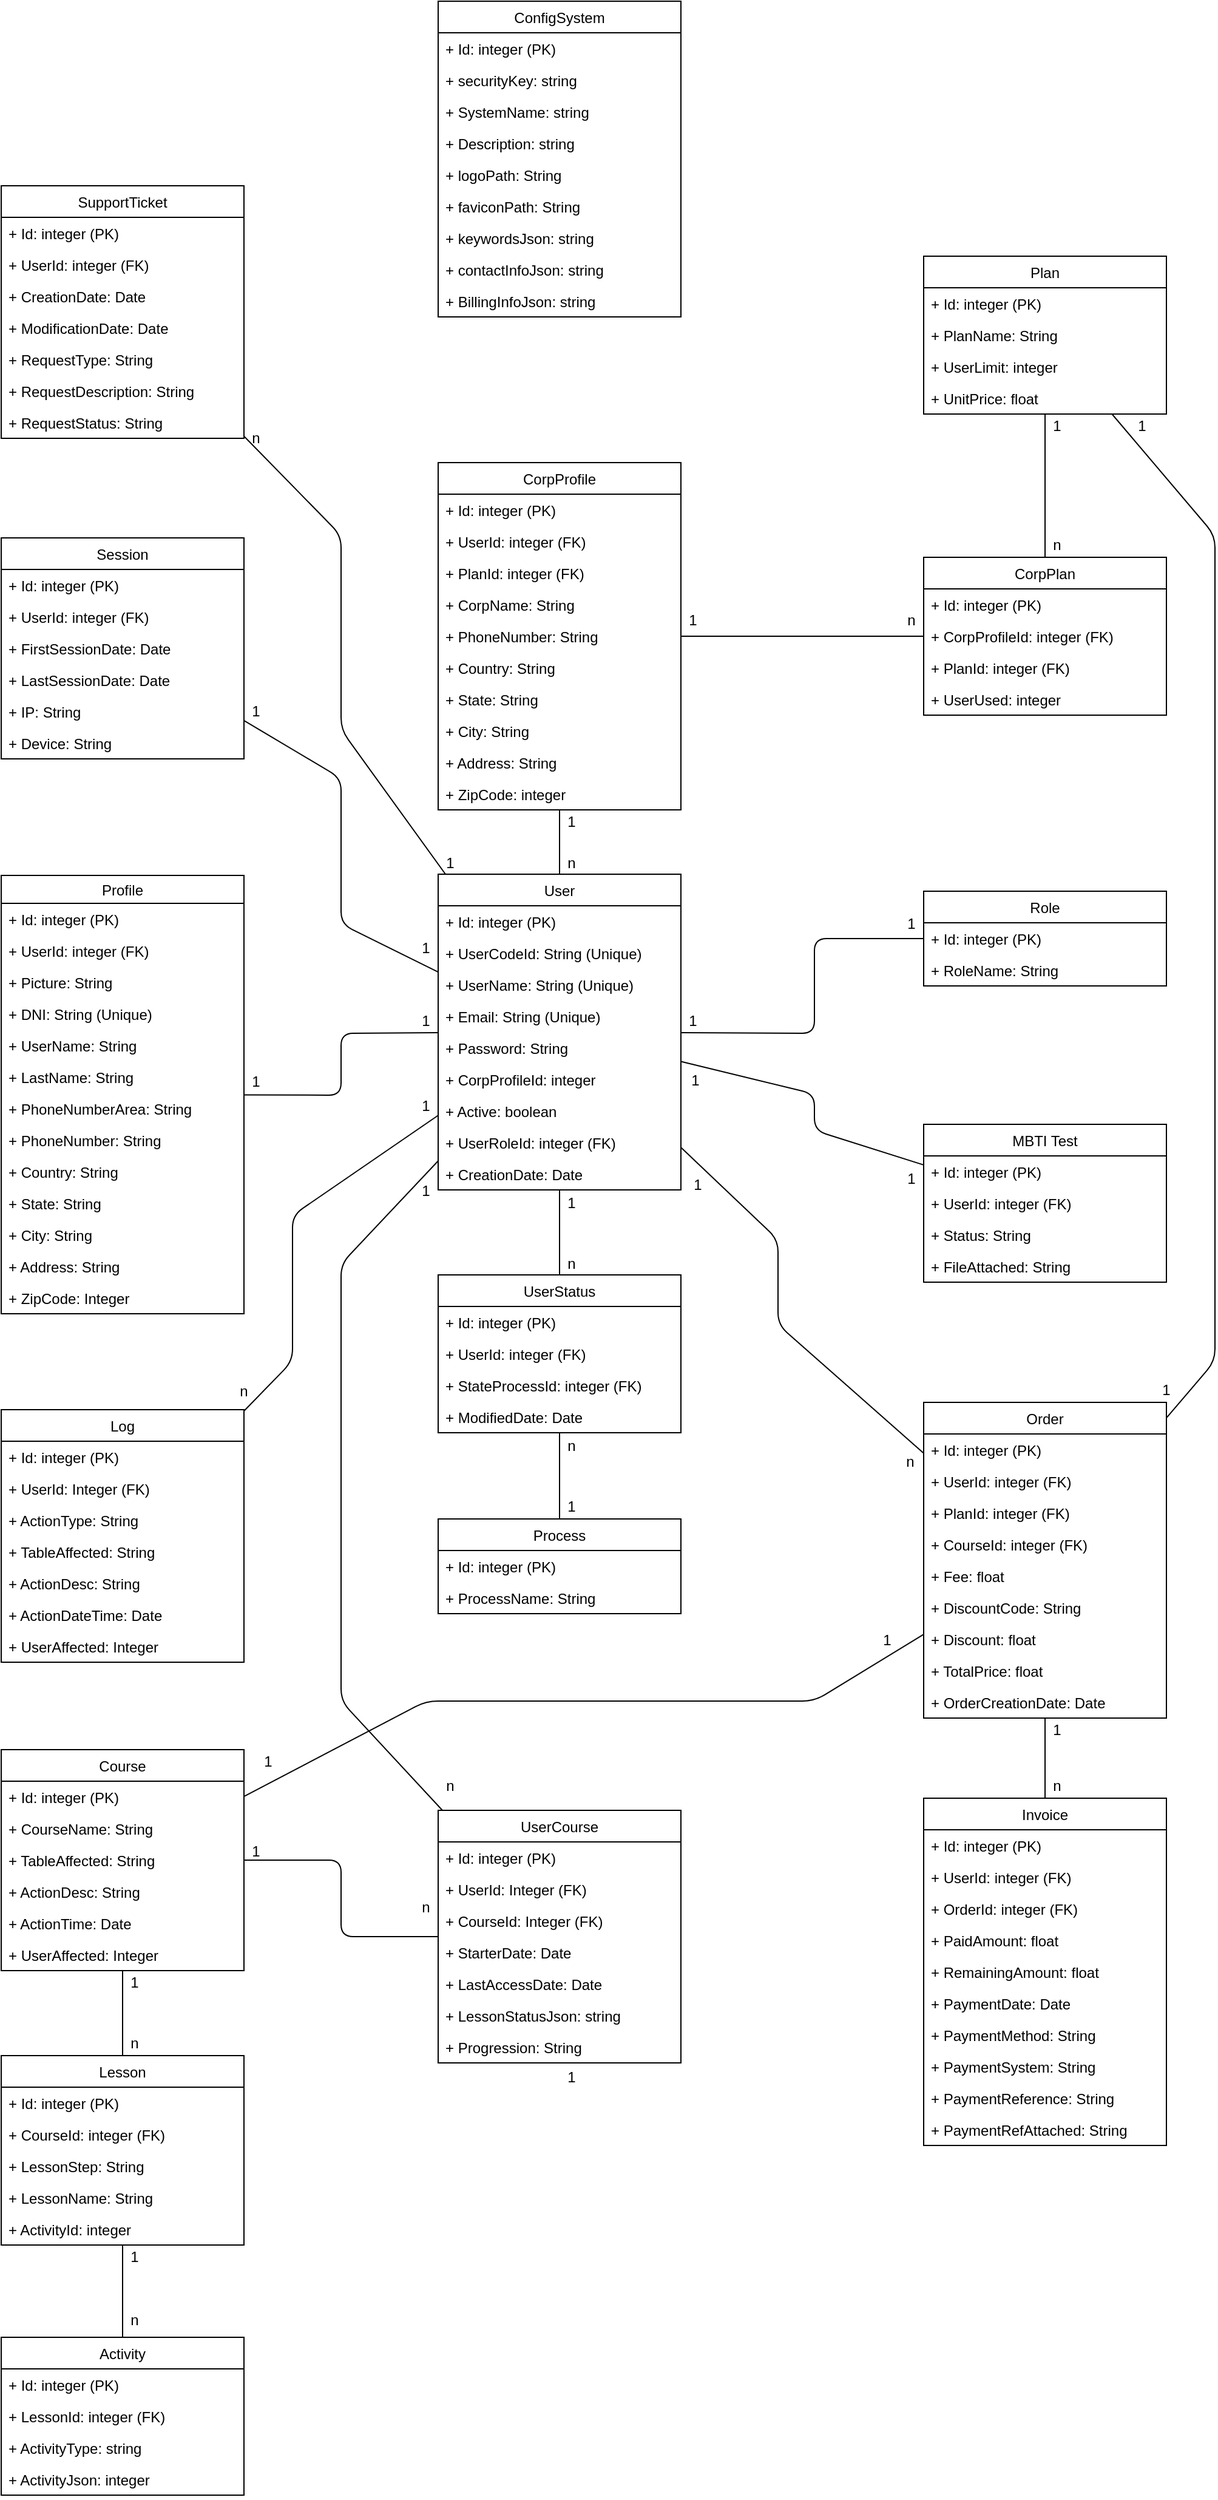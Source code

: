 <mxfile>
    <diagram id="F33J24JYLbtA_SEyUaIL" name="Página-1">
        <mxGraphModel dx="898" dy="1501" grid="1" gridSize="10" guides="1" tooltips="1" connect="1" arrows="1" fold="1" page="1" pageScale="1" pageWidth="1100" pageHeight="850" math="0" shadow="0">
            <root>
                <mxCell id="0"/>
                <mxCell id="1" parent="0"/>
                <mxCell id="110" style="edgeStyle=none;html=1;endArrow=none;endFill=0;" edge="1" parent="1" source="2" target="22">
                    <mxGeometry relative="1" as="geometry">
                        <Array as="points">
                            <mxPoint x="360" y="261"/>
                            <mxPoint x="360" y="210"/>
                        </Array>
                    </mxGeometry>
                </mxCell>
                <mxCell id="2" value="Profile" style="swimlane;fontStyle=0;childLayout=stackLayout;horizontal=1;startSize=23;horizontalStack=0;resizeParent=1;resizeParentMax=0;resizeLast=0;collapsible=1;marginBottom=0;fillColor=#FFFFFF;" vertex="1" parent="1">
                    <mxGeometry x="80" y="80" width="200" height="361" as="geometry"/>
                </mxCell>
                <mxCell id="3" value="+ Id: integer (PK)" style="text;strokeColor=none;fillColor=none;align=left;verticalAlign=top;spacingLeft=4;spacingRight=4;overflow=hidden;rotatable=0;points=[[0,0.5],[1,0.5]];portConstraint=eastwest;" vertex="1" parent="2">
                    <mxGeometry y="23" width="200" height="26" as="geometry"/>
                </mxCell>
                <mxCell id="4" value="+ UserId: integer (FK)" style="text;strokeColor=none;fillColor=none;align=left;verticalAlign=top;spacingLeft=4;spacingRight=4;overflow=hidden;rotatable=0;points=[[0,0.5],[1,0.5]];portConstraint=eastwest;" vertex="1" parent="2">
                    <mxGeometry y="49" width="200" height="26" as="geometry"/>
                </mxCell>
                <mxCell id="36" value="+ Picture: String" style="text;strokeColor=none;fillColor=none;align=left;verticalAlign=top;spacingLeft=4;spacingRight=4;overflow=hidden;rotatable=0;points=[[0,0.5],[1,0.5]];portConstraint=eastwest;" vertex="1" parent="2">
                    <mxGeometry y="75" width="200" height="26" as="geometry"/>
                </mxCell>
                <mxCell id="19" value="+ DNI: String (Unique)" style="text;strokeColor=none;fillColor=none;align=left;verticalAlign=top;spacingLeft=4;spacingRight=4;overflow=hidden;rotatable=0;points=[[0,0.5],[1,0.5]];portConstraint=eastwest;" vertex="1" parent="2">
                    <mxGeometry y="101" width="200" height="26" as="geometry"/>
                </mxCell>
                <mxCell id="16" value="+ UserName: String" style="text;strokeColor=none;fillColor=none;align=left;verticalAlign=top;spacingLeft=4;spacingRight=4;overflow=hidden;rotatable=0;points=[[0,0.5],[1,0.5]];portConstraint=eastwest;" vertex="1" parent="2">
                    <mxGeometry y="127" width="200" height="26" as="geometry"/>
                </mxCell>
                <mxCell id="18" value="+ LastName: String" style="text;strokeColor=none;fillColor=none;align=left;verticalAlign=top;spacingLeft=4;spacingRight=4;overflow=hidden;rotatable=0;points=[[0,0.5],[1,0.5]];portConstraint=eastwest;" vertex="1" parent="2">
                    <mxGeometry y="153" width="200" height="26" as="geometry"/>
                </mxCell>
                <mxCell id="108" value="+ PhoneNumberArea: String" style="text;strokeColor=none;fillColor=none;align=left;verticalAlign=top;spacingLeft=4;spacingRight=4;overflow=hidden;rotatable=0;points=[[0,0.5],[1,0.5]];portConstraint=eastwest;" vertex="1" parent="2">
                    <mxGeometry y="179" width="200" height="26" as="geometry"/>
                </mxCell>
                <mxCell id="20" value="+ PhoneNumber: String" style="text;strokeColor=none;fillColor=none;align=left;verticalAlign=top;spacingLeft=4;spacingRight=4;overflow=hidden;rotatable=0;points=[[0,0.5],[1,0.5]];portConstraint=eastwest;" vertex="1" parent="2">
                    <mxGeometry y="205" width="200" height="26" as="geometry"/>
                </mxCell>
                <mxCell id="21" value="+ Country: String" style="text;strokeColor=none;fillColor=none;align=left;verticalAlign=top;spacingLeft=4;spacingRight=4;overflow=hidden;rotatable=0;points=[[0,0.5],[1,0.5]];portConstraint=eastwest;" vertex="1" parent="2">
                    <mxGeometry y="231" width="200" height="26" as="geometry"/>
                </mxCell>
                <mxCell id="17" value="+ State: String" style="text;strokeColor=none;fillColor=none;align=left;verticalAlign=top;spacingLeft=4;spacingRight=4;overflow=hidden;rotatable=0;points=[[0,0.5],[1,0.5]];portConstraint=eastwest;" vertex="1" parent="2">
                    <mxGeometry y="257" width="200" height="26" as="geometry"/>
                </mxCell>
                <mxCell id="14" value="+ City: String" style="text;strokeColor=none;fillColor=none;align=left;verticalAlign=top;spacingLeft=4;spacingRight=4;overflow=hidden;rotatable=0;points=[[0,0.5],[1,0.5]];portConstraint=eastwest;" vertex="1" parent="2">
                    <mxGeometry y="283" width="200" height="26" as="geometry"/>
                </mxCell>
                <mxCell id="15" value="+ Address: String" style="text;strokeColor=none;fillColor=none;align=left;verticalAlign=top;spacingLeft=4;spacingRight=4;overflow=hidden;rotatable=0;points=[[0,0.5],[1,0.5]];portConstraint=eastwest;" vertex="1" parent="2">
                    <mxGeometry y="309" width="200" height="26" as="geometry"/>
                </mxCell>
                <mxCell id="5" value="+ ZipCode: Integer" style="text;strokeColor=none;fillColor=none;align=left;verticalAlign=top;spacingLeft=4;spacingRight=4;overflow=hidden;rotatable=0;points=[[0,0.5],[1,0.5]];portConstraint=eastwest;" vertex="1" parent="2">
                    <mxGeometry y="335" width="200" height="26" as="geometry"/>
                </mxCell>
                <mxCell id="111" style="edgeStyle=none;html=1;endArrow=none;endFill=0;" edge="1" parent="1" source="22" target="70">
                    <mxGeometry relative="1" as="geometry">
                        <mxPoint x="840" y="132" as="targetPoint"/>
                        <Array as="points">
                            <mxPoint x="750" y="210"/>
                            <mxPoint x="750" y="132"/>
                        </Array>
                    </mxGeometry>
                </mxCell>
                <mxCell id="113" style="edgeStyle=none;html=1;endArrow=none;endFill=0;" edge="1" parent="1" source="22" target="43">
                    <mxGeometry relative="1" as="geometry"/>
                </mxCell>
                <mxCell id="115" style="edgeStyle=none;html=1;endArrow=none;endFill=0;" edge="1" parent="1" source="22" target="101">
                    <mxGeometry relative="1" as="geometry">
                        <Array as="points">
                            <mxPoint x="360" y="400"/>
                            <mxPoint x="360" y="760"/>
                        </Array>
                    </mxGeometry>
                </mxCell>
                <mxCell id="171" style="edgeStyle=none;html=1;endArrow=none;endFill=0;" edge="1" parent="1" source="22" target="145">
                    <mxGeometry relative="1" as="geometry"/>
                </mxCell>
                <mxCell id="323" style="edgeStyle=none;html=1;endArrow=none;endFill=0;" edge="1" parent="1" source="22" target="308">
                    <mxGeometry relative="1" as="geometry">
                        <Array as="points">
                            <mxPoint x="360" y="-40"/>
                            <mxPoint x="360" y="-200"/>
                        </Array>
                    </mxGeometry>
                </mxCell>
                <mxCell id="22" value="User" style="swimlane;fontStyle=0;childLayout=stackLayout;horizontal=1;startSize=26;horizontalStack=0;resizeParent=1;resizeParentMax=0;resizeLast=0;collapsible=1;marginBottom=0;fillColor=#FFFFFF;" vertex="1" parent="1">
                    <mxGeometry x="440" y="79" width="200" height="260" as="geometry">
                        <mxRectangle x="130" y="80" width="60" height="26" as="alternateBounds"/>
                    </mxGeometry>
                </mxCell>
                <mxCell id="23" value="+ Id: integer (PK)" style="text;strokeColor=none;fillColor=none;align=left;verticalAlign=top;spacingLeft=4;spacingRight=4;overflow=hidden;rotatable=0;points=[[0,0.5],[1,0.5]];portConstraint=eastwest;" vertex="1" parent="22">
                    <mxGeometry y="26" width="200" height="26" as="geometry"/>
                </mxCell>
                <mxCell id="24" value="+ UserCodeId: String (Unique)" style="text;strokeColor=none;fillColor=none;align=left;verticalAlign=top;spacingLeft=4;spacingRight=4;overflow=hidden;rotatable=0;points=[[0,0.5],[1,0.5]];portConstraint=eastwest;" vertex="1" parent="22">
                    <mxGeometry y="52" width="200" height="26" as="geometry"/>
                </mxCell>
                <mxCell id="25" value="+ UserName: String (Unique)" style="text;strokeColor=none;fillColor=none;align=left;verticalAlign=top;spacingLeft=4;spacingRight=4;overflow=hidden;rotatable=0;points=[[0,0.5],[1,0.5]];portConstraint=eastwest;" vertex="1" parent="22">
                    <mxGeometry y="78" width="200" height="26" as="geometry"/>
                </mxCell>
                <mxCell id="27" value="+ Email: String (Unique)" style="text;strokeColor=none;fillColor=none;align=left;verticalAlign=top;spacingLeft=4;spacingRight=4;overflow=hidden;rotatable=0;points=[[0,0.5],[1,0.5]];portConstraint=eastwest;" vertex="1" parent="22">
                    <mxGeometry y="104" width="200" height="26" as="geometry"/>
                </mxCell>
                <mxCell id="26" value="+ Password: String" style="text;strokeColor=none;fillColor=none;align=left;verticalAlign=top;spacingLeft=4;spacingRight=4;overflow=hidden;rotatable=0;points=[[0,0.5],[1,0.5]];portConstraint=eastwest;" vertex="1" parent="22">
                    <mxGeometry y="130" width="200" height="26" as="geometry"/>
                </mxCell>
                <mxCell id="75" value="+ CorpProfileId: integer" style="text;strokeColor=none;fillColor=none;align=left;verticalAlign=top;spacingLeft=4;spacingRight=4;overflow=hidden;rotatable=0;points=[[0,0.5],[1,0.5]];portConstraint=eastwest;" vertex="1" parent="22">
                    <mxGeometry y="156" width="200" height="26" as="geometry"/>
                </mxCell>
                <mxCell id="199" value="+ Active: boolean" style="text;strokeColor=none;fillColor=none;align=left;verticalAlign=top;spacingLeft=4;spacingRight=4;overflow=hidden;rotatable=0;points=[[0,0.5],[1,0.5]];portConstraint=eastwest;" vertex="1" parent="22">
                    <mxGeometry y="182" width="200" height="26" as="geometry"/>
                </mxCell>
                <mxCell id="124" value="+ UserRoleId: integer (FK)" style="text;strokeColor=none;fillColor=none;align=left;verticalAlign=top;spacingLeft=4;spacingRight=4;overflow=hidden;rotatable=0;points=[[0,0.5],[1,0.5]];portConstraint=eastwest;" vertex="1" parent="22">
                    <mxGeometry y="208" width="200" height="26" as="geometry"/>
                </mxCell>
                <mxCell id="109" value="+ CreationDate: Date" style="text;strokeColor=none;fillColor=none;align=left;verticalAlign=top;spacingLeft=4;spacingRight=4;overflow=hidden;rotatable=0;points=[[0,0.5],[1,0.5]];portConstraint=eastwest;" vertex="1" parent="22">
                    <mxGeometry y="234" width="200" height="26" as="geometry"/>
                </mxCell>
                <mxCell id="135" style="edgeStyle=none;html=1;endArrow=none;endFill=0;" edge="1" parent="1" source="37" target="22">
                    <mxGeometry relative="1" as="geometry">
                        <Array as="points">
                            <mxPoint x="720" y="450"/>
                            <mxPoint x="720" y="380"/>
                        </Array>
                    </mxGeometry>
                </mxCell>
                <mxCell id="206" style="edgeStyle=none;html=1;endArrow=none;endFill=0;" edge="1" parent="1" source="37" target="85">
                    <mxGeometry relative="1" as="geometry">
                        <Array as="points">
                            <mxPoint x="750" y="760"/>
                            <mxPoint x="430" y="760"/>
                        </Array>
                    </mxGeometry>
                </mxCell>
                <mxCell id="207" style="edgeStyle=none;html=1;endArrow=none;endFill=0;" edge="1" parent="1" source="37" target="177">
                    <mxGeometry relative="1" as="geometry">
                        <Array as="points">
                            <mxPoint x="1080" y="480"/>
                            <mxPoint x="1080" y="-200"/>
                        </Array>
                    </mxGeometry>
                </mxCell>
                <mxCell id="222" style="edgeStyle=none;html=1;endArrow=none;endFill=0;" edge="1" parent="1" source="37" target="212">
                    <mxGeometry relative="1" as="geometry"/>
                </mxCell>
                <mxCell id="37" value="Order" style="swimlane;fontStyle=0;childLayout=stackLayout;horizontal=1;startSize=26;horizontalStack=0;resizeParent=1;resizeParentMax=0;resizeLast=0;collapsible=1;marginBottom=0;fillColor=#FFFFFF;" vertex="1" parent="1">
                    <mxGeometry x="840" y="514" width="200" height="260" as="geometry">
                        <mxRectangle x="130" y="80" width="60" height="26" as="alternateBounds"/>
                    </mxGeometry>
                </mxCell>
                <mxCell id="38" value="+ Id: integer (PK)" style="text;strokeColor=none;fillColor=none;align=left;verticalAlign=top;spacingLeft=4;spacingRight=4;overflow=hidden;rotatable=0;points=[[0,0.5],[1,0.5]];portConstraint=eastwest;" vertex="1" parent="37">
                    <mxGeometry y="26" width="200" height="26" as="geometry"/>
                </mxCell>
                <mxCell id="39" value="+ UserId: integer (FK)" style="text;strokeColor=none;fillColor=none;align=left;verticalAlign=top;spacingLeft=4;spacingRight=4;overflow=hidden;rotatable=0;points=[[0,0.5],[1,0.5]];portConstraint=eastwest;" vertex="1" parent="37">
                    <mxGeometry y="52" width="200" height="26" as="geometry"/>
                </mxCell>
                <mxCell id="40" value="+ PlanId: integer (FK)" style="text;strokeColor=none;fillColor=none;align=left;verticalAlign=top;spacingLeft=4;spacingRight=4;overflow=hidden;rotatable=0;points=[[0,0.5],[1,0.5]];portConstraint=eastwest;" vertex="1" parent="37">
                    <mxGeometry y="78" width="200" height="26" as="geometry"/>
                </mxCell>
                <mxCell id="205" value="+ CourseId: integer (FK)" style="text;strokeColor=none;fillColor=none;align=left;verticalAlign=top;spacingLeft=4;spacingRight=4;overflow=hidden;rotatable=0;points=[[0,0.5],[1,0.5]];portConstraint=eastwest;" vertex="1" parent="37">
                    <mxGeometry y="104" width="200" height="26" as="geometry"/>
                </mxCell>
                <mxCell id="204" value="+ Fee: float" style="text;strokeColor=none;fillColor=none;align=left;verticalAlign=top;spacingLeft=4;spacingRight=4;overflow=hidden;rotatable=0;points=[[0,0.5],[1,0.5]];portConstraint=eastwest;" vertex="1" parent="37">
                    <mxGeometry y="130" width="200" height="26" as="geometry"/>
                </mxCell>
                <mxCell id="42" value="+ DiscountCode: String" style="text;strokeColor=none;fillColor=none;align=left;verticalAlign=top;spacingLeft=4;spacingRight=4;overflow=hidden;rotatable=0;points=[[0,0.5],[1,0.5]];portConstraint=eastwest;" vertex="1" parent="37">
                    <mxGeometry y="156" width="200" height="26" as="geometry"/>
                </mxCell>
                <mxCell id="203" value="+ Discount: float" style="text;strokeColor=none;fillColor=none;align=left;verticalAlign=top;spacingLeft=4;spacingRight=4;overflow=hidden;rotatable=0;points=[[0,0.5],[1,0.5]];portConstraint=eastwest;" vertex="1" parent="37">
                    <mxGeometry y="182" width="200" height="26" as="geometry"/>
                </mxCell>
                <mxCell id="223" value="+ TotalPrice: float" style="text;strokeColor=none;fillColor=none;align=left;verticalAlign=top;spacingLeft=4;spacingRight=4;overflow=hidden;rotatable=0;points=[[0,0.5],[1,0.5]];portConstraint=eastwest;" vertex="1" parent="37">
                    <mxGeometry y="208" width="200" height="26" as="geometry"/>
                </mxCell>
                <mxCell id="200" value="+ OrderCreationDate: Date" style="text;strokeColor=none;fillColor=none;align=left;verticalAlign=top;spacingLeft=4;spacingRight=4;overflow=hidden;rotatable=0;points=[[0,0.5],[1,0.5]];portConstraint=eastwest;" vertex="1" parent="37">
                    <mxGeometry y="234" width="200" height="26" as="geometry"/>
                </mxCell>
                <mxCell id="114" style="edgeStyle=none;html=1;endArrow=none;endFill=0;" edge="1" parent="1" source="43" target="49">
                    <mxGeometry relative="1" as="geometry"/>
                </mxCell>
                <mxCell id="43" value="UserStatus" style="swimlane;fontStyle=0;childLayout=stackLayout;horizontal=1;startSize=26;horizontalStack=0;resizeParent=1;resizeParentMax=0;resizeLast=0;collapsible=1;marginBottom=0;fillColor=#FFFFFF;" vertex="1" parent="1">
                    <mxGeometry x="440" y="409" width="200" height="130" as="geometry">
                        <mxRectangle x="130" y="80" width="60" height="26" as="alternateBounds"/>
                    </mxGeometry>
                </mxCell>
                <mxCell id="44" value="+ Id: integer (PK)" style="text;strokeColor=none;fillColor=none;align=left;verticalAlign=top;spacingLeft=4;spacingRight=4;overflow=hidden;rotatable=0;points=[[0,0.5],[1,0.5]];portConstraint=eastwest;" vertex="1" parent="43">
                    <mxGeometry y="26" width="200" height="26" as="geometry"/>
                </mxCell>
                <mxCell id="45" value="+ UserId: integer (FK)" style="text;strokeColor=none;fillColor=none;align=left;verticalAlign=top;spacingLeft=4;spacingRight=4;overflow=hidden;rotatable=0;points=[[0,0.5],[1,0.5]];portConstraint=eastwest;" vertex="1" parent="43">
                    <mxGeometry y="52" width="200" height="26" as="geometry"/>
                </mxCell>
                <mxCell id="46" value="+ StateProcessId: integer (FK)" style="text;strokeColor=none;fillColor=none;align=left;verticalAlign=top;spacingLeft=4;spacingRight=4;overflow=hidden;rotatable=0;points=[[0,0.5],[1,0.5]];portConstraint=eastwest;" vertex="1" parent="43">
                    <mxGeometry y="78" width="200" height="26" as="geometry"/>
                </mxCell>
                <mxCell id="84" value="+ ModifiedDate: Date" style="text;strokeColor=none;fillColor=none;align=left;verticalAlign=top;spacingLeft=4;spacingRight=4;overflow=hidden;rotatable=0;points=[[0,0.5],[1,0.5]];portConstraint=eastwest;" vertex="1" parent="43">
                    <mxGeometry y="104" width="200" height="26" as="geometry"/>
                </mxCell>
                <mxCell id="49" value="Process" style="swimlane;fontStyle=0;childLayout=stackLayout;horizontal=1;startSize=26;horizontalStack=0;resizeParent=1;resizeParentMax=0;resizeLast=0;collapsible=1;marginBottom=0;fillColor=#FFFFFF;" vertex="1" parent="1">
                    <mxGeometry x="440" y="610" width="200" height="78" as="geometry">
                        <mxRectangle x="130" y="80" width="60" height="26" as="alternateBounds"/>
                    </mxGeometry>
                </mxCell>
                <mxCell id="50" value="+ Id: integer (PK)" style="text;strokeColor=none;fillColor=none;align=left;verticalAlign=top;spacingLeft=4;spacingRight=4;overflow=hidden;rotatable=0;points=[[0,0.5],[1,0.5]];portConstraint=eastwest;" vertex="1" parent="49">
                    <mxGeometry y="26" width="200" height="26" as="geometry"/>
                </mxCell>
                <mxCell id="51" value="+ ProcessName: String" style="text;strokeColor=none;fillColor=none;align=left;verticalAlign=top;spacingLeft=4;spacingRight=4;overflow=hidden;rotatable=0;points=[[0,0.5],[1,0.5]];portConstraint=eastwest;" vertex="1" parent="49">
                    <mxGeometry y="52" width="200" height="26" as="geometry"/>
                </mxCell>
                <mxCell id="138" style="edgeStyle=none;html=1;endArrow=none;endFill=0;" edge="1" parent="1" source="55" target="22">
                    <mxGeometry relative="1" as="geometry">
                        <Array as="points">
                            <mxPoint x="750" y="290"/>
                            <mxPoint x="750" y="260"/>
                        </Array>
                    </mxGeometry>
                </mxCell>
                <mxCell id="55" value="MBTI Test" style="swimlane;fontStyle=0;childLayout=stackLayout;horizontal=1;startSize=26;horizontalStack=0;resizeParent=1;resizeParentMax=0;resizeLast=0;collapsible=1;marginBottom=0;fillColor=#FFFFFF;" vertex="1" parent="1">
                    <mxGeometry x="840" y="285" width="200" height="130" as="geometry">
                        <mxRectangle x="130" y="80" width="60" height="26" as="alternateBounds"/>
                    </mxGeometry>
                </mxCell>
                <mxCell id="56" value="+ Id: integer (PK)" style="text;strokeColor=none;fillColor=none;align=left;verticalAlign=top;spacingLeft=4;spacingRight=4;overflow=hidden;rotatable=0;points=[[0,0.5],[1,0.5]];portConstraint=eastwest;" vertex="1" parent="55">
                    <mxGeometry y="26" width="200" height="26" as="geometry"/>
                </mxCell>
                <mxCell id="57" value="+ UserId: integer (FK)" style="text;strokeColor=none;fillColor=none;align=left;verticalAlign=top;spacingLeft=4;spacingRight=4;overflow=hidden;rotatable=0;points=[[0,0.5],[1,0.5]];portConstraint=eastwest;" vertex="1" parent="55">
                    <mxGeometry y="52" width="200" height="26" as="geometry"/>
                </mxCell>
                <mxCell id="59" value="+ Status: String" style="text;strokeColor=none;fillColor=none;align=left;verticalAlign=top;spacingLeft=4;spacingRight=4;overflow=hidden;rotatable=0;points=[[0,0.5],[1,0.5]];portConstraint=eastwest;" vertex="1" parent="55">
                    <mxGeometry y="78" width="200" height="26" as="geometry"/>
                </mxCell>
                <mxCell id="58" value="+ FileAttached: String" style="text;strokeColor=none;fillColor=none;align=left;verticalAlign=top;spacingLeft=4;spacingRight=4;overflow=hidden;rotatable=0;points=[[0,0.5],[1,0.5]];portConstraint=eastwest;" vertex="1" parent="55">
                    <mxGeometry y="104" width="200" height="26" as="geometry"/>
                </mxCell>
                <mxCell id="70" value="Role" style="swimlane;fontStyle=0;childLayout=stackLayout;horizontal=1;startSize=26;horizontalStack=0;resizeParent=1;resizeParentMax=0;resizeLast=0;collapsible=1;marginBottom=0;fillColor=#FFFFFF;" vertex="1" parent="1">
                    <mxGeometry x="840" y="93" width="200" height="78" as="geometry">
                        <mxRectangle x="130" y="80" width="60" height="26" as="alternateBounds"/>
                    </mxGeometry>
                </mxCell>
                <mxCell id="71" value="+ Id: integer (PK)" style="text;strokeColor=none;fillColor=none;align=left;verticalAlign=top;spacingLeft=4;spacingRight=4;overflow=hidden;rotatable=0;points=[[0,0.5],[1,0.5]];portConstraint=eastwest;" vertex="1" parent="70">
                    <mxGeometry y="26" width="200" height="26" as="geometry"/>
                </mxCell>
                <mxCell id="72" value="+ RoleName: String" style="text;strokeColor=none;fillColor=none;align=left;verticalAlign=top;spacingLeft=4;spacingRight=4;overflow=hidden;rotatable=0;points=[[0,0.5],[1,0.5]];portConstraint=eastwest;" vertex="1" parent="70">
                    <mxGeometry y="52" width="200" height="26" as="geometry"/>
                </mxCell>
                <mxCell id="142" style="edgeStyle=none;html=1;endArrow=none;endFill=0;" edge="1" parent="1" source="76" target="22">
                    <mxGeometry relative="1" as="geometry">
                        <Array as="points">
                            <mxPoint x="320" y="480"/>
                            <mxPoint x="320" y="360"/>
                        </Array>
                    </mxGeometry>
                </mxCell>
                <mxCell id="76" value="Log" style="swimlane;fontStyle=0;childLayout=stackLayout;horizontal=1;startSize=26;horizontalStack=0;resizeParent=1;resizeParentMax=0;resizeLast=0;collapsible=1;marginBottom=0;fillColor=#FFFFFF;" vertex="1" parent="1">
                    <mxGeometry x="80" y="520" width="200" height="208" as="geometry">
                        <mxRectangle x="130" y="80" width="60" height="26" as="alternateBounds"/>
                    </mxGeometry>
                </mxCell>
                <mxCell id="77" value="+ Id: integer (PK)" style="text;strokeColor=none;fillColor=none;align=left;verticalAlign=top;spacingLeft=4;spacingRight=4;overflow=hidden;rotatable=0;points=[[0,0.5],[1,0.5]];portConstraint=eastwest;" vertex="1" parent="76">
                    <mxGeometry y="26" width="200" height="26" as="geometry"/>
                </mxCell>
                <mxCell id="78" value="+ UserId: Integer (FK)" style="text;strokeColor=none;fillColor=none;align=left;verticalAlign=top;spacingLeft=4;spacingRight=4;overflow=hidden;rotatable=0;points=[[0,0.5],[1,0.5]];portConstraint=eastwest;" vertex="1" parent="76">
                    <mxGeometry y="52" width="200" height="26" as="geometry"/>
                </mxCell>
                <mxCell id="79" value="+ ActionType: String" style="text;strokeColor=none;fillColor=none;align=left;verticalAlign=top;spacingLeft=4;spacingRight=4;overflow=hidden;rotatable=0;points=[[0,0.5],[1,0.5]];portConstraint=eastwest;" vertex="1" parent="76">
                    <mxGeometry y="78" width="200" height="26" as="geometry"/>
                </mxCell>
                <mxCell id="83" value="+ TableAffected: String" style="text;strokeColor=none;fillColor=none;align=left;verticalAlign=top;spacingLeft=4;spacingRight=4;overflow=hidden;rotatable=0;points=[[0,0.5],[1,0.5]];portConstraint=eastwest;" vertex="1" parent="76">
                    <mxGeometry y="104" width="200" height="26" as="geometry"/>
                </mxCell>
                <mxCell id="82" value="+ ActionDesc: String" style="text;strokeColor=none;fillColor=none;align=left;verticalAlign=top;spacingLeft=4;spacingRight=4;overflow=hidden;rotatable=0;points=[[0,0.5],[1,0.5]];portConstraint=eastwest;" vertex="1" parent="76">
                    <mxGeometry y="130" width="200" height="26" as="geometry"/>
                </mxCell>
                <mxCell id="80" value="+ ActionDateTime: Date" style="text;strokeColor=none;fillColor=none;align=left;verticalAlign=top;spacingLeft=4;spacingRight=4;overflow=hidden;rotatable=0;points=[[0,0.5],[1,0.5]];portConstraint=eastwest;" vertex="1" parent="76">
                    <mxGeometry y="156" width="200" height="26" as="geometry"/>
                </mxCell>
                <mxCell id="81" value="+ UserAffected: Integer" style="text;strokeColor=none;fillColor=none;align=left;verticalAlign=top;spacingLeft=4;spacingRight=4;overflow=hidden;rotatable=0;points=[[0,0.5],[1,0.5]];portConstraint=eastwest;" vertex="1" parent="76">
                    <mxGeometry y="182" width="200" height="26" as="geometry"/>
                </mxCell>
                <mxCell id="116" style="edgeStyle=none;html=1;endArrow=none;endFill=0;" edge="1" parent="1" source="85" target="101">
                    <mxGeometry relative="1" as="geometry">
                        <Array as="points">
                            <mxPoint x="360" y="891"/>
                            <mxPoint x="360" y="954"/>
                        </Array>
                    </mxGeometry>
                </mxCell>
                <mxCell id="117" style="edgeStyle=none;html=1;endArrow=none;endFill=0;" edge="1" parent="1" source="85" target="93">
                    <mxGeometry relative="1" as="geometry"/>
                </mxCell>
                <mxCell id="85" value="Course" style="swimlane;fontStyle=0;childLayout=stackLayout;horizontal=1;startSize=26;horizontalStack=0;resizeParent=1;resizeParentMax=0;resizeLast=0;collapsible=1;marginBottom=0;fillColor=#FFFFFF;" vertex="1" parent="1">
                    <mxGeometry x="80" y="800" width="200" height="182" as="geometry">
                        <mxRectangle x="130" y="80" width="60" height="26" as="alternateBounds"/>
                    </mxGeometry>
                </mxCell>
                <mxCell id="86" value="+ Id: integer (PK)" style="text;strokeColor=none;fillColor=none;align=left;verticalAlign=top;spacingLeft=4;spacingRight=4;overflow=hidden;rotatable=0;points=[[0,0.5],[1,0.5]];portConstraint=eastwest;" vertex="1" parent="85">
                    <mxGeometry y="26" width="200" height="26" as="geometry"/>
                </mxCell>
                <mxCell id="88" value="+ CourseName: String" style="text;strokeColor=none;fillColor=none;align=left;verticalAlign=top;spacingLeft=4;spacingRight=4;overflow=hidden;rotatable=0;points=[[0,0.5],[1,0.5]];portConstraint=eastwest;" vertex="1" parent="85">
                    <mxGeometry y="52" width="200" height="26" as="geometry"/>
                </mxCell>
                <mxCell id="89" value="+ TableAffected: String" style="text;strokeColor=none;fillColor=none;align=left;verticalAlign=top;spacingLeft=4;spacingRight=4;overflow=hidden;rotatable=0;points=[[0,0.5],[1,0.5]];portConstraint=eastwest;" vertex="1" parent="85">
                    <mxGeometry y="78" width="200" height="26" as="geometry"/>
                </mxCell>
                <mxCell id="90" value="+ ActionDesc: String" style="text;strokeColor=none;fillColor=none;align=left;verticalAlign=top;spacingLeft=4;spacingRight=4;overflow=hidden;rotatable=0;points=[[0,0.5],[1,0.5]];portConstraint=eastwest;" vertex="1" parent="85">
                    <mxGeometry y="104" width="200" height="26" as="geometry"/>
                </mxCell>
                <mxCell id="91" value="+ ActionTime: Date" style="text;strokeColor=none;fillColor=none;align=left;verticalAlign=top;spacingLeft=4;spacingRight=4;overflow=hidden;rotatable=0;points=[[0,0.5],[1,0.5]];portConstraint=eastwest;" vertex="1" parent="85">
                    <mxGeometry y="130" width="200" height="26" as="geometry"/>
                </mxCell>
                <mxCell id="92" value="+ UserAffected: Integer" style="text;strokeColor=none;fillColor=none;align=left;verticalAlign=top;spacingLeft=4;spacingRight=4;overflow=hidden;rotatable=0;points=[[0,0.5],[1,0.5]];portConstraint=eastwest;" vertex="1" parent="85">
                    <mxGeometry y="156" width="200" height="26" as="geometry"/>
                </mxCell>
                <mxCell id="245" value="" style="edgeStyle=none;html=1;endArrow=none;endFill=0;" edge="1" parent="1" source="93" target="239">
                    <mxGeometry relative="1" as="geometry"/>
                </mxCell>
                <mxCell id="93" value="Lesson" style="swimlane;fontStyle=0;childLayout=stackLayout;horizontal=1;startSize=26;horizontalStack=0;resizeParent=1;resizeParentMax=0;resizeLast=0;collapsible=1;marginBottom=0;fillColor=#FFFFFF;" vertex="1" parent="1">
                    <mxGeometry x="80" y="1052" width="200" height="156" as="geometry">
                        <mxRectangle x="130" y="80" width="60" height="26" as="alternateBounds"/>
                    </mxGeometry>
                </mxCell>
                <mxCell id="94" value="+ Id: integer (PK)" style="text;strokeColor=none;fillColor=none;align=left;verticalAlign=top;spacingLeft=4;spacingRight=4;overflow=hidden;rotatable=0;points=[[0,0.5],[1,0.5]];portConstraint=eastwest;" vertex="1" parent="93">
                    <mxGeometry y="26" width="200" height="26" as="geometry"/>
                </mxCell>
                <mxCell id="87" value="+ CourseId: integer (FK)" style="text;strokeColor=none;fillColor=none;align=left;verticalAlign=top;spacingLeft=4;spacingRight=4;overflow=hidden;rotatable=0;points=[[0,0.5],[1,0.5]];portConstraint=eastwest;" vertex="1" parent="93">
                    <mxGeometry y="52" width="200" height="26" as="geometry"/>
                </mxCell>
                <mxCell id="95" value="+ LessonStep: String" style="text;strokeColor=none;fillColor=none;align=left;verticalAlign=top;spacingLeft=4;spacingRight=4;overflow=hidden;rotatable=0;points=[[0,0.5],[1,0.5]];portConstraint=eastwest;" vertex="1" parent="93">
                    <mxGeometry y="78" width="200" height="26" as="geometry"/>
                </mxCell>
                <mxCell id="96" value="+ LessonName: String" style="text;strokeColor=none;fillColor=none;align=left;verticalAlign=top;spacingLeft=4;spacingRight=4;overflow=hidden;rotatable=0;points=[[0,0.5],[1,0.5]];portConstraint=eastwest;" vertex="1" parent="93">
                    <mxGeometry y="104" width="200" height="26" as="geometry"/>
                </mxCell>
                <mxCell id="97" value="+ ActivityId: integer" style="text;strokeColor=none;fillColor=none;align=left;verticalAlign=top;spacingLeft=4;spacingRight=4;overflow=hidden;rotatable=0;points=[[0,0.5],[1,0.5]];portConstraint=eastwest;" vertex="1" parent="93">
                    <mxGeometry y="130" width="200" height="26" as="geometry"/>
                </mxCell>
                <mxCell id="101" value="UserCourse" style="swimlane;fontStyle=0;childLayout=stackLayout;horizontal=1;startSize=26;horizontalStack=0;resizeParent=1;resizeParentMax=0;resizeLast=0;collapsible=1;marginBottom=0;fillColor=#FFFFFF;" vertex="1" parent="1">
                    <mxGeometry x="440" y="850" width="200" height="208" as="geometry">
                        <mxRectangle x="130" y="80" width="60" height="26" as="alternateBounds"/>
                    </mxGeometry>
                </mxCell>
                <mxCell id="102" value="+ Id: integer (PK)" style="text;strokeColor=none;fillColor=none;align=left;verticalAlign=top;spacingLeft=4;spacingRight=4;overflow=hidden;rotatable=0;points=[[0,0.5],[1,0.5]];portConstraint=eastwest;" vertex="1" parent="101">
                    <mxGeometry y="26" width="200" height="26" as="geometry"/>
                </mxCell>
                <mxCell id="103" value="+ UserId: Integer (FK)" style="text;strokeColor=none;fillColor=none;align=left;verticalAlign=top;spacingLeft=4;spacingRight=4;overflow=hidden;rotatable=0;points=[[0,0.5],[1,0.5]];portConstraint=eastwest;" vertex="1" parent="101">
                    <mxGeometry y="52" width="200" height="26" as="geometry"/>
                </mxCell>
                <mxCell id="104" value="+ CourseId: Integer (FK)" style="text;strokeColor=none;fillColor=none;align=left;verticalAlign=top;spacingLeft=4;spacingRight=4;overflow=hidden;rotatable=0;points=[[0,0.5],[1,0.5]];portConstraint=eastwest;" vertex="1" parent="101">
                    <mxGeometry y="78" width="200" height="26" as="geometry"/>
                </mxCell>
                <mxCell id="106" value="+ StarterDate: Date" style="text;strokeColor=none;fillColor=none;align=left;verticalAlign=top;spacingLeft=4;spacingRight=4;overflow=hidden;rotatable=0;points=[[0,0.5],[1,0.5]];portConstraint=eastwest;" vertex="1" parent="101">
                    <mxGeometry y="104" width="200" height="26" as="geometry"/>
                </mxCell>
                <mxCell id="107" value="+ LastAccessDate: Date" style="text;strokeColor=none;fillColor=none;align=left;verticalAlign=top;spacingLeft=4;spacingRight=4;overflow=hidden;rotatable=0;points=[[0,0.5],[1,0.5]];portConstraint=eastwest;" vertex="1" parent="101">
                    <mxGeometry y="130" width="200" height="26" as="geometry"/>
                </mxCell>
                <mxCell id="272" value="+ LessonStatusJson: string" style="text;strokeColor=none;fillColor=none;align=left;verticalAlign=top;spacingLeft=4;spacingRight=4;overflow=hidden;rotatable=0;points=[[0,0.5],[1,0.5]];portConstraint=eastwest;" vertex="1" parent="101">
                    <mxGeometry y="156" width="200" height="26" as="geometry"/>
                </mxCell>
                <mxCell id="105" value="+ Progression: String" style="text;strokeColor=none;fillColor=none;align=left;verticalAlign=top;spacingLeft=4;spacingRight=4;overflow=hidden;rotatable=0;points=[[0,0.5],[1,0.5]];portConstraint=eastwest;" vertex="1" parent="101">
                    <mxGeometry y="182" width="200" height="26" as="geometry"/>
                </mxCell>
                <mxCell id="118" value="1" style="text;html=1;strokeColor=none;fillColor=none;align=center;verticalAlign=middle;whiteSpace=wrap;rounded=0;" vertex="1" parent="1">
                    <mxGeometry x="180" y="982" width="20" height="20" as="geometry"/>
                </mxCell>
                <mxCell id="119" value="n" style="text;html=1;strokeColor=none;fillColor=none;align=center;verticalAlign=middle;whiteSpace=wrap;rounded=0;" vertex="1" parent="1">
                    <mxGeometry x="180" y="1032" width="20" height="20" as="geometry"/>
                </mxCell>
                <mxCell id="120" value="n" style="text;html=1;strokeColor=none;fillColor=none;align=center;verticalAlign=middle;whiteSpace=wrap;rounded=0;" vertex="1" parent="1">
                    <mxGeometry x="420" y="920" width="20" height="20" as="geometry"/>
                </mxCell>
                <mxCell id="121" value="1" style="text;html=1;strokeColor=none;fillColor=none;align=center;verticalAlign=middle;whiteSpace=wrap;rounded=0;" vertex="1" parent="1">
                    <mxGeometry x="280" y="874" width="20" height="20" as="geometry"/>
                </mxCell>
                <mxCell id="122" value="n" style="text;html=1;strokeColor=none;fillColor=none;align=center;verticalAlign=middle;whiteSpace=wrap;rounded=0;" vertex="1" parent="1">
                    <mxGeometry x="440" y="820" width="20" height="20" as="geometry"/>
                </mxCell>
                <mxCell id="123" value="1" style="text;html=1;strokeColor=none;fillColor=none;align=center;verticalAlign=middle;whiteSpace=wrap;rounded=0;" vertex="1" parent="1">
                    <mxGeometry x="420" y="330" width="20" height="20" as="geometry"/>
                </mxCell>
                <mxCell id="125" value="1" style="text;html=1;strokeColor=none;fillColor=none;align=center;verticalAlign=middle;whiteSpace=wrap;rounded=0;" vertex="1" parent="1">
                    <mxGeometry x="420" y="190" width="20" height="20" as="geometry"/>
                </mxCell>
                <mxCell id="126" value="1" style="text;html=1;strokeColor=none;fillColor=none;align=center;verticalAlign=middle;whiteSpace=wrap;rounded=0;" vertex="1" parent="1">
                    <mxGeometry x="280" y="240" width="20" height="20" as="geometry"/>
                </mxCell>
                <mxCell id="127" value="1" style="text;html=1;strokeColor=none;fillColor=none;align=center;verticalAlign=middle;whiteSpace=wrap;rounded=0;" vertex="1" parent="1">
                    <mxGeometry x="640" y="190" width="20" height="20" as="geometry"/>
                </mxCell>
                <mxCell id="128" value="1" style="text;html=1;strokeColor=none;fillColor=none;align=center;verticalAlign=middle;whiteSpace=wrap;rounded=0;" vertex="1" parent="1">
                    <mxGeometry x="820" y="110" width="20" height="20" as="geometry"/>
                </mxCell>
                <mxCell id="131" value="1" style="text;html=1;strokeColor=none;fillColor=none;align=center;verticalAlign=middle;whiteSpace=wrap;rounded=0;" vertex="1" parent="1">
                    <mxGeometry x="540" y="340" width="20" height="20" as="geometry"/>
                </mxCell>
                <mxCell id="132" value="n" style="text;html=1;strokeColor=none;fillColor=none;align=center;verticalAlign=middle;whiteSpace=wrap;rounded=0;" vertex="1" parent="1">
                    <mxGeometry x="540" y="390" width="20" height="20" as="geometry"/>
                </mxCell>
                <mxCell id="133" value="n" style="text;html=1;strokeColor=none;fillColor=none;align=center;verticalAlign=middle;whiteSpace=wrap;rounded=0;" vertex="1" parent="1">
                    <mxGeometry x="540" y="540" width="20" height="20" as="geometry"/>
                </mxCell>
                <mxCell id="134" value="1" style="text;html=1;strokeColor=none;fillColor=none;align=center;verticalAlign=middle;whiteSpace=wrap;rounded=0;" vertex="1" parent="1">
                    <mxGeometry x="540" y="590" width="20" height="20" as="geometry"/>
                </mxCell>
                <mxCell id="136" value="1" style="text;html=1;strokeColor=none;fillColor=none;align=center;verticalAlign=middle;whiteSpace=wrap;rounded=0;" vertex="1" parent="1">
                    <mxGeometry x="644" y="325" width="20" height="20" as="geometry"/>
                </mxCell>
                <mxCell id="137" value="n" style="text;html=1;strokeColor=none;fillColor=none;align=center;verticalAlign=middle;whiteSpace=wrap;rounded=0;" vertex="1" parent="1">
                    <mxGeometry x="819" y="553" width="20" height="20" as="geometry"/>
                </mxCell>
                <mxCell id="139" value="1" style="text;html=1;strokeColor=none;fillColor=none;align=center;verticalAlign=middle;whiteSpace=wrap;rounded=0;" vertex="1" parent="1">
                    <mxGeometry x="642" y="239" width="20" height="20" as="geometry"/>
                </mxCell>
                <mxCell id="140" value="1" style="text;html=1;strokeColor=none;fillColor=none;align=center;verticalAlign=middle;whiteSpace=wrap;rounded=0;" vertex="1" parent="1">
                    <mxGeometry x="820" y="320" width="20" height="20" as="geometry"/>
                </mxCell>
                <mxCell id="143" value="1" style="text;html=1;strokeColor=none;fillColor=none;align=center;verticalAlign=middle;whiteSpace=wrap;rounded=0;" vertex="1" parent="1">
                    <mxGeometry x="420" y="260" width="20" height="20" as="geometry"/>
                </mxCell>
                <mxCell id="144" value="n" style="text;html=1;strokeColor=none;fillColor=none;align=center;verticalAlign=middle;whiteSpace=wrap;rounded=0;" vertex="1" parent="1">
                    <mxGeometry x="270" y="495" width="20" height="20" as="geometry"/>
                </mxCell>
                <mxCell id="172" style="edgeStyle=none;html=1;endArrow=none;endFill=0;" edge="1" parent="1" source="145" target="153">
                    <mxGeometry relative="1" as="geometry"/>
                </mxCell>
                <mxCell id="145" value="CorpProfile" style="swimlane;fontStyle=0;childLayout=stackLayout;horizontal=1;startSize=26;horizontalStack=0;resizeParent=1;resizeParentMax=0;resizeLast=0;collapsible=1;marginBottom=0;fillColor=#FFFFFF;" vertex="1" parent="1">
                    <mxGeometry x="440" y="-260" width="200" height="286" as="geometry">
                        <mxRectangle x="130" y="80" width="60" height="26" as="alternateBounds"/>
                    </mxGeometry>
                </mxCell>
                <mxCell id="146" value="+ Id: integer (PK)" style="text;strokeColor=none;fillColor=none;align=left;verticalAlign=top;spacingLeft=4;spacingRight=4;overflow=hidden;rotatable=0;points=[[0,0.5],[1,0.5]];portConstraint=eastwest;" vertex="1" parent="145">
                    <mxGeometry y="26" width="200" height="26" as="geometry"/>
                </mxCell>
                <mxCell id="147" value="+ UserId: integer (FK)" style="text;strokeColor=none;fillColor=none;align=left;verticalAlign=top;spacingLeft=4;spacingRight=4;overflow=hidden;rotatable=0;points=[[0,0.5],[1,0.5]];portConstraint=eastwest;" vertex="1" parent="145">
                    <mxGeometry y="52" width="200" height="26" as="geometry"/>
                </mxCell>
                <mxCell id="152" value="+ PlanId: integer (FK)" style="text;strokeColor=none;fillColor=none;align=left;verticalAlign=top;spacingLeft=4;spacingRight=4;overflow=hidden;rotatable=0;points=[[0,0.5],[1,0.5]];portConstraint=eastwest;" vertex="1" parent="145">
                    <mxGeometry y="78" width="200" height="26" as="geometry"/>
                </mxCell>
                <mxCell id="148" value="+ CorpName: String" style="text;strokeColor=none;fillColor=none;align=left;verticalAlign=top;spacingLeft=4;spacingRight=4;overflow=hidden;rotatable=0;points=[[0,0.5],[1,0.5]];portConstraint=eastwest;" vertex="1" parent="145">
                    <mxGeometry y="104" width="200" height="26" as="geometry"/>
                </mxCell>
                <mxCell id="151" value="+ PhoneNumber: String" style="text;strokeColor=none;fillColor=none;align=left;verticalAlign=top;spacingLeft=4;spacingRight=4;overflow=hidden;rotatable=0;points=[[0,0.5],[1,0.5]];portConstraint=eastwest;" vertex="1" parent="145">
                    <mxGeometry y="130" width="200" height="26" as="geometry"/>
                </mxCell>
                <mxCell id="166" value="+ Country: String" style="text;strokeColor=none;fillColor=none;align=left;verticalAlign=top;spacingLeft=4;spacingRight=4;overflow=hidden;rotatable=0;points=[[0,0.5],[1,0.5]];portConstraint=eastwest;" vertex="1" parent="145">
                    <mxGeometry y="156" width="200" height="26" as="geometry"/>
                </mxCell>
                <mxCell id="167" value="+ State: String" style="text;strokeColor=none;fillColor=none;align=left;verticalAlign=top;spacingLeft=4;spacingRight=4;overflow=hidden;rotatable=0;points=[[0,0.5],[1,0.5]];portConstraint=eastwest;" vertex="1" parent="145">
                    <mxGeometry y="182" width="200" height="26" as="geometry"/>
                </mxCell>
                <mxCell id="169" value="+ City: String" style="text;strokeColor=none;fillColor=none;align=left;verticalAlign=top;spacingLeft=4;spacingRight=4;overflow=hidden;rotatable=0;points=[[0,0.5],[1,0.5]];portConstraint=eastwest;" vertex="1" parent="145">
                    <mxGeometry y="208" width="200" height="26" as="geometry"/>
                </mxCell>
                <mxCell id="170" value="+ Address: String" style="text;strokeColor=none;fillColor=none;align=left;verticalAlign=top;spacingLeft=4;spacingRight=4;overflow=hidden;rotatable=0;points=[[0,0.5],[1,0.5]];portConstraint=eastwest;" vertex="1" parent="145">
                    <mxGeometry y="234" width="200" height="26" as="geometry"/>
                </mxCell>
                <mxCell id="168" value="+ ZipCode: integer" style="text;strokeColor=none;fillColor=none;align=left;verticalAlign=top;spacingLeft=4;spacingRight=4;overflow=hidden;rotatable=0;points=[[0,0.5],[1,0.5]];portConstraint=eastwest;" vertex="1" parent="145">
                    <mxGeometry y="260" width="200" height="26" as="geometry"/>
                </mxCell>
                <mxCell id="181" style="edgeStyle=none;html=1;endArrow=none;endFill=0;" edge="1" parent="1" source="153" target="177">
                    <mxGeometry relative="1" as="geometry"/>
                </mxCell>
                <mxCell id="153" value="CorpPlan" style="swimlane;fontStyle=0;childLayout=stackLayout;horizontal=1;startSize=26;horizontalStack=0;resizeParent=1;resizeParentMax=0;resizeLast=0;collapsible=1;marginBottom=0;fillColor=#FFFFFF;" vertex="1" parent="1">
                    <mxGeometry x="840" y="-182" width="200" height="130" as="geometry">
                        <mxRectangle x="130" y="80" width="60" height="26" as="alternateBounds"/>
                    </mxGeometry>
                </mxCell>
                <mxCell id="154" value="+ Id: integer (PK)" style="text;strokeColor=none;fillColor=none;align=left;verticalAlign=top;spacingLeft=4;spacingRight=4;overflow=hidden;rotatable=0;points=[[0,0.5],[1,0.5]];portConstraint=eastwest;" vertex="1" parent="153">
                    <mxGeometry y="26" width="200" height="26" as="geometry"/>
                </mxCell>
                <mxCell id="155" value="+ CorpProfileId: integer (FK)" style="text;strokeColor=none;fillColor=none;align=left;verticalAlign=top;spacingLeft=4;spacingRight=4;overflow=hidden;rotatable=0;points=[[0,0.5],[1,0.5]];portConstraint=eastwest;" vertex="1" parent="153">
                    <mxGeometry y="52" width="200" height="26" as="geometry"/>
                </mxCell>
                <mxCell id="198" value="+ PlanId: integer (FK)" style="text;strokeColor=none;fillColor=none;align=left;verticalAlign=top;spacingLeft=4;spacingRight=4;overflow=hidden;rotatable=0;points=[[0,0.5],[1,0.5]];portConstraint=eastwest;" vertex="1" parent="153">
                    <mxGeometry y="78" width="200" height="26" as="geometry"/>
                </mxCell>
                <mxCell id="157" value="+ UserUsed: integer" style="text;strokeColor=none;fillColor=none;align=left;verticalAlign=top;spacingLeft=4;spacingRight=4;overflow=hidden;rotatable=0;points=[[0,0.5],[1,0.5]];portConstraint=eastwest;" vertex="1" parent="153">
                    <mxGeometry y="104" width="200" height="26" as="geometry"/>
                </mxCell>
                <mxCell id="173" value="n" style="text;html=1;strokeColor=none;fillColor=none;align=center;verticalAlign=middle;whiteSpace=wrap;rounded=0;" vertex="1" parent="1">
                    <mxGeometry x="540" y="60" width="20" height="20" as="geometry"/>
                </mxCell>
                <mxCell id="174" value="1" style="text;html=1;strokeColor=none;fillColor=none;align=center;verticalAlign=middle;whiteSpace=wrap;rounded=0;" vertex="1" parent="1">
                    <mxGeometry x="540" y="26" width="20" height="20" as="geometry"/>
                </mxCell>
                <mxCell id="175" value="1" style="text;html=1;strokeColor=none;fillColor=none;align=center;verticalAlign=middle;whiteSpace=wrap;rounded=0;" vertex="1" parent="1">
                    <mxGeometry x="640" y="-140" width="20" height="20" as="geometry"/>
                </mxCell>
                <mxCell id="176" value="n" style="text;html=1;strokeColor=none;fillColor=none;align=center;verticalAlign=middle;whiteSpace=wrap;rounded=0;" vertex="1" parent="1">
                    <mxGeometry x="820" y="-140" width="20" height="20" as="geometry"/>
                </mxCell>
                <mxCell id="177" value="Plan" style="swimlane;fontStyle=0;childLayout=stackLayout;horizontal=1;startSize=26;horizontalStack=0;resizeParent=1;resizeParentMax=0;resizeLast=0;collapsible=1;marginBottom=0;fillColor=#FFFFFF;" vertex="1" parent="1">
                    <mxGeometry x="840" y="-430" width="200" height="130" as="geometry">
                        <mxRectangle x="130" y="80" width="60" height="26" as="alternateBounds"/>
                    </mxGeometry>
                </mxCell>
                <mxCell id="178" value="+ Id: integer (PK)" style="text;strokeColor=none;fillColor=none;align=left;verticalAlign=top;spacingLeft=4;spacingRight=4;overflow=hidden;rotatable=0;points=[[0,0.5],[1,0.5]];portConstraint=eastwest;" vertex="1" parent="177">
                    <mxGeometry y="26" width="200" height="26" as="geometry"/>
                </mxCell>
                <mxCell id="179" value="+ PlanName: String" style="text;strokeColor=none;fillColor=none;align=left;verticalAlign=top;spacingLeft=4;spacingRight=4;overflow=hidden;rotatable=0;points=[[0,0.5],[1,0.5]];portConstraint=eastwest;" vertex="1" parent="177">
                    <mxGeometry y="52" width="200" height="26" as="geometry"/>
                </mxCell>
                <mxCell id="180" value="+ UserLimit: integer" style="text;strokeColor=none;fillColor=none;align=left;verticalAlign=top;spacingLeft=4;spacingRight=4;overflow=hidden;rotatable=0;points=[[0,0.5],[1,0.5]];portConstraint=eastwest;" vertex="1" parent="177">
                    <mxGeometry y="78" width="200" height="26" as="geometry"/>
                </mxCell>
                <mxCell id="201" value="+ UnitPrice: float" style="text;strokeColor=none;fillColor=none;align=left;verticalAlign=top;spacingLeft=4;spacingRight=4;overflow=hidden;rotatable=0;points=[[0,0.5],[1,0.5]];portConstraint=eastwest;" vertex="1" parent="177">
                    <mxGeometry y="104" width="200" height="26" as="geometry"/>
                </mxCell>
                <mxCell id="183" value="1" style="text;html=1;strokeColor=none;fillColor=none;align=center;verticalAlign=middle;whiteSpace=wrap;rounded=0;" vertex="1" parent="1">
                    <mxGeometry x="940" y="-300" width="20" height="20" as="geometry"/>
                </mxCell>
                <mxCell id="184" value="n" style="text;html=1;strokeColor=none;fillColor=none;align=center;verticalAlign=middle;whiteSpace=wrap;rounded=0;" vertex="1" parent="1">
                    <mxGeometry x="940" y="-202" width="20" height="20" as="geometry"/>
                </mxCell>
                <mxCell id="195" style="edgeStyle=none;html=1;endArrow=none;endFill=0;" edge="1" parent="1" source="185" target="22">
                    <mxGeometry relative="1" as="geometry">
                        <Array as="points">
                            <mxPoint x="360"/>
                            <mxPoint x="360" y="120"/>
                        </Array>
                    </mxGeometry>
                </mxCell>
                <mxCell id="185" value="Session" style="swimlane;fontStyle=0;childLayout=stackLayout;horizontal=1;startSize=26;horizontalStack=0;resizeParent=1;resizeParentMax=0;resizeLast=0;collapsible=1;marginBottom=0;fillColor=#FFFFFF;" vertex="1" parent="1">
                    <mxGeometry x="80" y="-198" width="200" height="182" as="geometry">
                        <mxRectangle x="130" y="80" width="60" height="26" as="alternateBounds"/>
                    </mxGeometry>
                </mxCell>
                <mxCell id="186" value="+ Id: integer (PK)" style="text;strokeColor=none;fillColor=none;align=left;verticalAlign=top;spacingLeft=4;spacingRight=4;overflow=hidden;rotatable=0;points=[[0,0.5],[1,0.5]];portConstraint=eastwest;" vertex="1" parent="185">
                    <mxGeometry y="26" width="200" height="26" as="geometry"/>
                </mxCell>
                <mxCell id="187" value="+ UserId: integer (FK)" style="text;strokeColor=none;fillColor=none;align=left;verticalAlign=top;spacingLeft=4;spacingRight=4;overflow=hidden;rotatable=0;points=[[0,0.5],[1,0.5]];portConstraint=eastwest;" vertex="1" parent="185">
                    <mxGeometry y="52" width="200" height="26" as="geometry"/>
                </mxCell>
                <mxCell id="191" value="+ FirstSessionDate: Date" style="text;strokeColor=none;fillColor=none;align=left;verticalAlign=top;spacingLeft=4;spacingRight=4;overflow=hidden;rotatable=0;points=[[0,0.5],[1,0.5]];portConstraint=eastwest;" vertex="1" parent="185">
                    <mxGeometry y="78" width="200" height="26" as="geometry"/>
                </mxCell>
                <mxCell id="192" value="+ LastSessionDate: Date" style="text;strokeColor=none;fillColor=none;align=left;verticalAlign=top;spacingLeft=4;spacingRight=4;overflow=hidden;rotatable=0;points=[[0,0.5],[1,0.5]];portConstraint=eastwest;" vertex="1" parent="185">
                    <mxGeometry y="104" width="200" height="26" as="geometry"/>
                </mxCell>
                <mxCell id="193" value="+ IP: String" style="text;strokeColor=none;fillColor=none;align=left;verticalAlign=top;spacingLeft=4;spacingRight=4;overflow=hidden;rotatable=0;points=[[0,0.5],[1,0.5]];portConstraint=eastwest;" vertex="1" parent="185">
                    <mxGeometry y="130" width="200" height="26" as="geometry"/>
                </mxCell>
                <mxCell id="194" value="+ Device: String" style="text;strokeColor=none;fillColor=none;align=left;verticalAlign=top;spacingLeft=4;spacingRight=4;overflow=hidden;rotatable=0;points=[[0,0.5],[1,0.5]];portConstraint=eastwest;" vertex="1" parent="185">
                    <mxGeometry y="156" width="200" height="26" as="geometry"/>
                </mxCell>
                <mxCell id="196" value="1" style="text;html=1;strokeColor=none;fillColor=none;align=center;verticalAlign=middle;whiteSpace=wrap;rounded=0;" vertex="1" parent="1">
                    <mxGeometry x="280" y="-65" width="20" height="20" as="geometry"/>
                </mxCell>
                <mxCell id="197" value="1" style="text;html=1;strokeColor=none;fillColor=none;align=center;verticalAlign=middle;whiteSpace=wrap;rounded=0;" vertex="1" parent="1">
                    <mxGeometry x="420" y="130" width="20" height="20" as="geometry"/>
                </mxCell>
                <mxCell id="208" value="1" style="text;html=1;strokeColor=none;fillColor=none;align=center;verticalAlign=middle;whiteSpace=wrap;rounded=0;" vertex="1" parent="1">
                    <mxGeometry x="1030" y="494" width="20" height="20" as="geometry"/>
                </mxCell>
                <mxCell id="209" value="1" style="text;html=1;strokeColor=none;fillColor=none;align=center;verticalAlign=middle;whiteSpace=wrap;rounded=0;" vertex="1" parent="1">
                    <mxGeometry x="1010" y="-300" width="20" height="20" as="geometry"/>
                </mxCell>
                <mxCell id="210" value="1" style="text;html=1;strokeColor=none;fillColor=none;align=center;verticalAlign=middle;whiteSpace=wrap;rounded=0;" vertex="1" parent="1">
                    <mxGeometry x="290" y="800" width="20" height="20" as="geometry"/>
                </mxCell>
                <mxCell id="211" value="1" style="text;html=1;strokeColor=none;fillColor=none;align=center;verticalAlign=middle;whiteSpace=wrap;rounded=0;" vertex="1" parent="1">
                    <mxGeometry x="800" y="700" width="20" height="20" as="geometry"/>
                </mxCell>
                <mxCell id="212" value="Invoice" style="swimlane;fontStyle=0;childLayout=stackLayout;horizontal=1;startSize=26;horizontalStack=0;resizeParent=1;resizeParentMax=0;resizeLast=0;collapsible=1;marginBottom=0;fillColor=#FFFFFF;" vertex="1" parent="1">
                    <mxGeometry x="840" y="840" width="200" height="286" as="geometry">
                        <mxRectangle x="130" y="80" width="60" height="26" as="alternateBounds"/>
                    </mxGeometry>
                </mxCell>
                <mxCell id="213" value="+ Id: integer (PK)" style="text;strokeColor=none;fillColor=none;align=left;verticalAlign=top;spacingLeft=4;spacingRight=4;overflow=hidden;rotatable=0;points=[[0,0.5],[1,0.5]];portConstraint=eastwest;" vertex="1" parent="212">
                    <mxGeometry y="26" width="200" height="26" as="geometry"/>
                </mxCell>
                <mxCell id="214" value="+ UserId: integer (FK)" style="text;strokeColor=none;fillColor=none;align=left;verticalAlign=top;spacingLeft=4;spacingRight=4;overflow=hidden;rotatable=0;points=[[0,0.5],[1,0.5]];portConstraint=eastwest;" vertex="1" parent="212">
                    <mxGeometry y="52" width="200" height="26" as="geometry"/>
                </mxCell>
                <mxCell id="215" value="+ OrderId: integer (FK)" style="text;strokeColor=none;fillColor=none;align=left;verticalAlign=top;spacingLeft=4;spacingRight=4;overflow=hidden;rotatable=0;points=[[0,0.5],[1,0.5]];portConstraint=eastwest;" vertex="1" parent="212">
                    <mxGeometry y="78" width="200" height="26" as="geometry"/>
                </mxCell>
                <mxCell id="217" value="+ PaidAmount: float" style="text;strokeColor=none;fillColor=none;align=left;verticalAlign=top;spacingLeft=4;spacingRight=4;overflow=hidden;rotatable=0;points=[[0,0.5],[1,0.5]];portConstraint=eastwest;" vertex="1" parent="212">
                    <mxGeometry y="104" width="200" height="26" as="geometry"/>
                </mxCell>
                <mxCell id="218" value="+ RemainingAmount: float" style="text;strokeColor=none;fillColor=none;align=left;verticalAlign=top;spacingLeft=4;spacingRight=4;overflow=hidden;rotatable=0;points=[[0,0.5],[1,0.5]];portConstraint=eastwest;" vertex="1" parent="212">
                    <mxGeometry y="130" width="200" height="26" as="geometry"/>
                </mxCell>
                <mxCell id="219" value="+ PaymentDate: Date" style="text;strokeColor=none;fillColor=none;align=left;verticalAlign=top;spacingLeft=4;spacingRight=4;overflow=hidden;rotatable=0;points=[[0,0.5],[1,0.5]];portConstraint=eastwest;" vertex="1" parent="212">
                    <mxGeometry y="156" width="200" height="26" as="geometry"/>
                </mxCell>
                <mxCell id="220" value="+ PaymentMethod: String" style="text;strokeColor=none;fillColor=none;align=left;verticalAlign=top;spacingLeft=4;spacingRight=4;overflow=hidden;rotatable=0;points=[[0,0.5],[1,0.5]];portConstraint=eastwest;" vertex="1" parent="212">
                    <mxGeometry y="182" width="200" height="26" as="geometry"/>
                </mxCell>
                <mxCell id="224" value="+ PaymentSystem: String" style="text;strokeColor=none;fillColor=none;align=left;verticalAlign=top;spacingLeft=4;spacingRight=4;overflow=hidden;rotatable=0;points=[[0,0.5],[1,0.5]];portConstraint=eastwest;" vertex="1" parent="212">
                    <mxGeometry y="208" width="200" height="26" as="geometry"/>
                </mxCell>
                <mxCell id="221" value="+ PaymentReference: String" style="text;strokeColor=none;fillColor=none;align=left;verticalAlign=top;spacingLeft=4;spacingRight=4;overflow=hidden;rotatable=0;points=[[0,0.5],[1,0.5]];portConstraint=eastwest;" vertex="1" parent="212">
                    <mxGeometry y="234" width="200" height="26" as="geometry"/>
                </mxCell>
                <mxCell id="225" value="+ PaymentRefAttached: String" style="text;strokeColor=none;fillColor=none;align=left;verticalAlign=top;spacingLeft=4;spacingRight=4;overflow=hidden;rotatable=0;points=[[0,0.5],[1,0.5]];portConstraint=eastwest;" vertex="1" parent="212">
                    <mxGeometry y="260" width="200" height="26" as="geometry"/>
                </mxCell>
                <mxCell id="239" value="Activity" style="swimlane;fontStyle=0;childLayout=stackLayout;horizontal=1;startSize=26;horizontalStack=0;resizeParent=1;resizeParentMax=0;resizeLast=0;collapsible=1;marginBottom=0;fillColor=#FFFFFF;" vertex="1" parent="1">
                    <mxGeometry x="80" y="1284" width="200" height="130" as="geometry">
                        <mxRectangle x="130" y="80" width="60" height="26" as="alternateBounds"/>
                    </mxGeometry>
                </mxCell>
                <mxCell id="240" value="+ Id: integer (PK)" style="text;strokeColor=none;fillColor=none;align=left;verticalAlign=top;spacingLeft=4;spacingRight=4;overflow=hidden;rotatable=0;points=[[0,0.5],[1,0.5]];portConstraint=eastwest;" vertex="1" parent="239">
                    <mxGeometry y="26" width="200" height="26" as="geometry"/>
                </mxCell>
                <mxCell id="241" value="+ LessonId: integer (FK)" style="text;strokeColor=none;fillColor=none;align=left;verticalAlign=top;spacingLeft=4;spacingRight=4;overflow=hidden;rotatable=0;points=[[0,0.5],[1,0.5]];portConstraint=eastwest;" vertex="1" parent="239">
                    <mxGeometry y="52" width="200" height="26" as="geometry"/>
                </mxCell>
                <mxCell id="296" value="+ ActivityType: string" style="text;strokeColor=none;fillColor=none;align=left;verticalAlign=top;spacingLeft=4;spacingRight=4;overflow=hidden;rotatable=0;points=[[0,0.5],[1,0.5]];portConstraint=eastwest;" vertex="1" parent="239">
                    <mxGeometry y="78" width="200" height="26" as="geometry"/>
                </mxCell>
                <mxCell id="242" value="+ ActivityJson: integer" style="text;strokeColor=none;fillColor=none;align=left;verticalAlign=top;spacingLeft=4;spacingRight=4;overflow=hidden;rotatable=0;points=[[0,0.5],[1,0.5]];portConstraint=eastwest;" vertex="1" parent="239">
                    <mxGeometry y="104" width="200" height="26" as="geometry"/>
                </mxCell>
                <mxCell id="246" value="n" style="text;html=1;strokeColor=none;fillColor=none;align=center;verticalAlign=middle;whiteSpace=wrap;rounded=0;" vertex="1" parent="1">
                    <mxGeometry x="180" y="1260" width="20" height="20" as="geometry"/>
                </mxCell>
                <mxCell id="247" value="1" style="text;html=1;strokeColor=none;fillColor=none;align=center;verticalAlign=middle;whiteSpace=wrap;rounded=0;" vertex="1" parent="1">
                    <mxGeometry x="180" y="1208" width="20" height="20" as="geometry"/>
                </mxCell>
                <mxCell id="280" value="1" style="text;html=1;strokeColor=none;fillColor=none;align=center;verticalAlign=middle;whiteSpace=wrap;rounded=0;" vertex="1" parent="1">
                    <mxGeometry x="540" y="1060" width="20" height="20" as="geometry"/>
                </mxCell>
                <mxCell id="306" value="1" style="text;html=1;strokeColor=none;fillColor=none;align=center;verticalAlign=middle;whiteSpace=wrap;rounded=0;" vertex="1" parent="1">
                    <mxGeometry x="940" y="774" width="20" height="20" as="geometry"/>
                </mxCell>
                <mxCell id="307" value="n" style="text;html=1;strokeColor=none;fillColor=none;align=center;verticalAlign=middle;whiteSpace=wrap;rounded=0;" vertex="1" parent="1">
                    <mxGeometry x="940" y="820" width="20" height="20" as="geometry"/>
                </mxCell>
                <mxCell id="308" value="SupportTicket" style="swimlane;fontStyle=0;childLayout=stackLayout;horizontal=1;startSize=26;horizontalStack=0;resizeParent=1;resizeParentMax=0;resizeLast=0;collapsible=1;marginBottom=0;fillColor=#FFFFFF;" vertex="1" parent="1">
                    <mxGeometry x="80" y="-488" width="200" height="208" as="geometry">
                        <mxRectangle x="130" y="80" width="60" height="26" as="alternateBounds"/>
                    </mxGeometry>
                </mxCell>
                <mxCell id="309" value="+ Id: integer (PK)" style="text;strokeColor=none;fillColor=none;align=left;verticalAlign=top;spacingLeft=4;spacingRight=4;overflow=hidden;rotatable=0;points=[[0,0.5],[1,0.5]];portConstraint=eastwest;" vertex="1" parent="308">
                    <mxGeometry y="26" width="200" height="26" as="geometry"/>
                </mxCell>
                <mxCell id="310" value="+ UserId: integer (FK)" style="text;strokeColor=none;fillColor=none;align=left;verticalAlign=top;spacingLeft=4;spacingRight=4;overflow=hidden;rotatable=0;points=[[0,0.5],[1,0.5]];portConstraint=eastwest;" vertex="1" parent="308">
                    <mxGeometry y="52" width="200" height="26" as="geometry"/>
                </mxCell>
                <mxCell id="311" value="+ CreationDate: Date" style="text;strokeColor=none;fillColor=none;align=left;verticalAlign=top;spacingLeft=4;spacingRight=4;overflow=hidden;rotatable=0;points=[[0,0.5],[1,0.5]];portConstraint=eastwest;" vertex="1" parent="308">
                    <mxGeometry y="78" width="200" height="26" as="geometry"/>
                </mxCell>
                <mxCell id="312" value="+ ModificationDate: Date" style="text;strokeColor=none;fillColor=none;align=left;verticalAlign=top;spacingLeft=4;spacingRight=4;overflow=hidden;rotatable=0;points=[[0,0.5],[1,0.5]];portConstraint=eastwest;" vertex="1" parent="308">
                    <mxGeometry y="104" width="200" height="26" as="geometry"/>
                </mxCell>
                <mxCell id="313" value="+ RequestType: String" style="text;strokeColor=none;fillColor=none;align=left;verticalAlign=top;spacingLeft=4;spacingRight=4;overflow=hidden;rotatable=0;points=[[0,0.5],[1,0.5]];portConstraint=eastwest;" vertex="1" parent="308">
                    <mxGeometry y="130" width="200" height="26" as="geometry"/>
                </mxCell>
                <mxCell id="326" value="+ RequestDescription: String" style="text;strokeColor=none;fillColor=none;align=left;verticalAlign=top;spacingLeft=4;spacingRight=4;overflow=hidden;rotatable=0;points=[[0,0.5],[1,0.5]];portConstraint=eastwest;" vertex="1" parent="308">
                    <mxGeometry y="156" width="200" height="26" as="geometry"/>
                </mxCell>
                <mxCell id="314" value="+ RequestStatus: String" style="text;strokeColor=none;fillColor=none;align=left;verticalAlign=top;spacingLeft=4;spacingRight=4;overflow=hidden;rotatable=0;points=[[0,0.5],[1,0.5]];portConstraint=eastwest;" vertex="1" parent="308">
                    <mxGeometry y="182" width="200" height="26" as="geometry"/>
                </mxCell>
                <mxCell id="315" value="ConfigSystem" style="swimlane;fontStyle=0;childLayout=stackLayout;horizontal=1;startSize=26;horizontalStack=0;resizeParent=1;resizeParentMax=0;resizeLast=0;collapsible=1;marginBottom=0;fillColor=#FFFFFF;" vertex="1" parent="1">
                    <mxGeometry x="440" y="-640" width="200" height="260" as="geometry">
                        <mxRectangle x="130" y="80" width="60" height="26" as="alternateBounds"/>
                    </mxGeometry>
                </mxCell>
                <mxCell id="316" value="+ Id: integer (PK)" style="text;strokeColor=none;fillColor=none;align=left;verticalAlign=top;spacingLeft=4;spacingRight=4;overflow=hidden;rotatable=0;points=[[0,0.5],[1,0.5]];portConstraint=eastwest;" vertex="1" parent="315">
                    <mxGeometry y="26" width="200" height="26" as="geometry"/>
                </mxCell>
                <mxCell id="317" value="+ securityKey: string" style="text;strokeColor=none;fillColor=none;align=left;verticalAlign=top;spacingLeft=4;spacingRight=4;overflow=hidden;rotatable=0;points=[[0,0.5],[1,0.5]];portConstraint=eastwest;" vertex="1" parent="315">
                    <mxGeometry y="52" width="200" height="26" as="geometry"/>
                </mxCell>
                <mxCell id="328" value="+ SystemName: string" style="text;strokeColor=none;fillColor=none;align=left;verticalAlign=top;spacingLeft=4;spacingRight=4;overflow=hidden;rotatable=0;points=[[0,0.5],[1,0.5]];portConstraint=eastwest;" vertex="1" parent="315">
                    <mxGeometry y="78" width="200" height="26" as="geometry"/>
                </mxCell>
                <mxCell id="318" value="+ Description: string" style="text;strokeColor=none;fillColor=none;align=left;verticalAlign=top;spacingLeft=4;spacingRight=4;overflow=hidden;rotatable=0;points=[[0,0.5],[1,0.5]];portConstraint=eastwest;" vertex="1" parent="315">
                    <mxGeometry y="104" width="200" height="26" as="geometry"/>
                </mxCell>
                <mxCell id="321" value="+ logoPath: String" style="text;strokeColor=none;fillColor=none;align=left;verticalAlign=top;spacingLeft=4;spacingRight=4;overflow=hidden;rotatable=0;points=[[0,0.5],[1,0.5]];portConstraint=eastwest;" vertex="1" parent="315">
                    <mxGeometry y="130" width="200" height="26" as="geometry"/>
                </mxCell>
                <mxCell id="327" value="+ faviconPath: String" style="text;strokeColor=none;fillColor=none;align=left;verticalAlign=top;spacingLeft=4;spacingRight=4;overflow=hidden;rotatable=0;points=[[0,0.5],[1,0.5]];portConstraint=eastwest;" vertex="1" parent="315">
                    <mxGeometry y="156" width="200" height="26" as="geometry"/>
                </mxCell>
                <mxCell id="319" value="+ keywordsJson: string" style="text;strokeColor=none;fillColor=none;align=left;verticalAlign=top;spacingLeft=4;spacingRight=4;overflow=hidden;rotatable=0;points=[[0,0.5],[1,0.5]];portConstraint=eastwest;" vertex="1" parent="315">
                    <mxGeometry y="182" width="200" height="26" as="geometry"/>
                </mxCell>
                <mxCell id="329" value="+ contactInfoJson: string" style="text;strokeColor=none;fillColor=none;align=left;verticalAlign=top;spacingLeft=4;spacingRight=4;overflow=hidden;rotatable=0;points=[[0,0.5],[1,0.5]];portConstraint=eastwest;" vertex="1" parent="315">
                    <mxGeometry y="208" width="200" height="26" as="geometry"/>
                </mxCell>
                <mxCell id="320" value="+ BillingInfoJson: string" style="text;strokeColor=none;fillColor=none;align=left;verticalAlign=top;spacingLeft=4;spacingRight=4;overflow=hidden;rotatable=0;points=[[0,0.5],[1,0.5]];portConstraint=eastwest;" vertex="1" parent="315">
                    <mxGeometry y="234" width="200" height="26" as="geometry"/>
                </mxCell>
                <mxCell id="324" value="1" style="text;html=1;strokeColor=none;fillColor=none;align=center;verticalAlign=middle;whiteSpace=wrap;rounded=0;" vertex="1" parent="1">
                    <mxGeometry x="440" y="60" width="20" height="20" as="geometry"/>
                </mxCell>
                <mxCell id="325" value="n" style="text;html=1;strokeColor=none;fillColor=none;align=center;verticalAlign=middle;whiteSpace=wrap;rounded=0;" vertex="1" parent="1">
                    <mxGeometry x="280" y="-290" width="20" height="20" as="geometry"/>
                </mxCell>
            </root>
        </mxGraphModel>
    </diagram>
</mxfile>